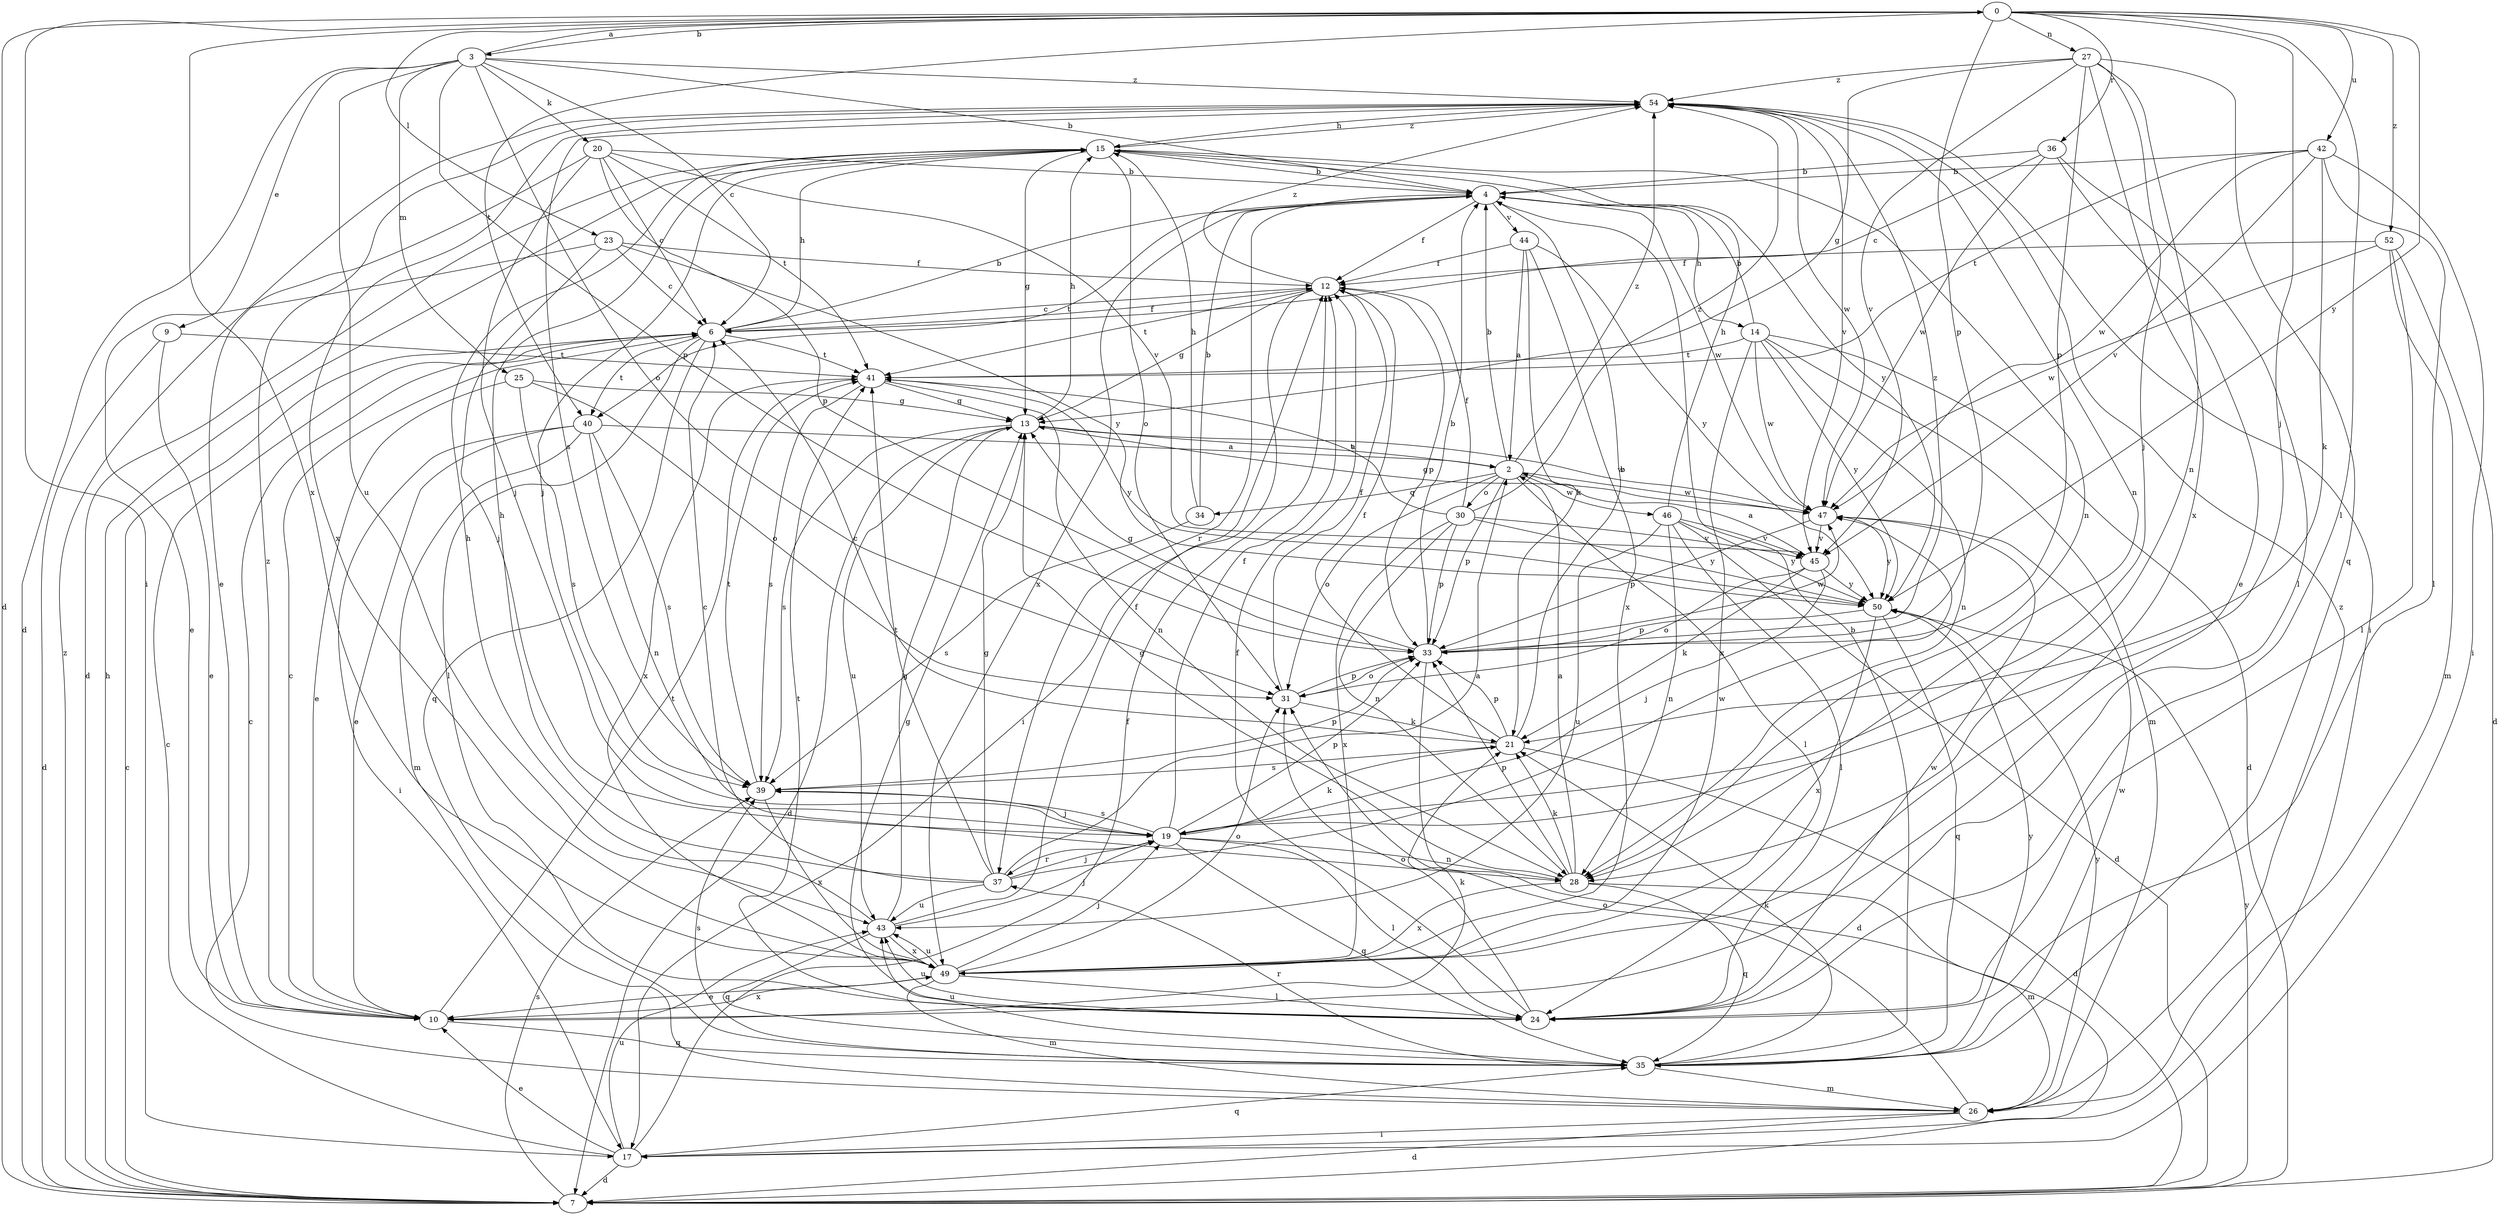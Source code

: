 strict digraph  {
0;
2;
3;
4;
6;
7;
9;
10;
12;
13;
14;
15;
17;
19;
20;
21;
23;
24;
25;
26;
27;
28;
30;
31;
33;
34;
35;
36;
37;
39;
40;
41;
42;
43;
44;
45;
46;
47;
49;
50;
52;
54;
0 -> 3  [label=b];
0 -> 7  [label=d];
0 -> 17  [label=i];
0 -> 19  [label=j];
0 -> 23  [label=l];
0 -> 24  [label=l];
0 -> 27  [label=n];
0 -> 33  [label=p];
0 -> 36  [label=r];
0 -> 40  [label=t];
0 -> 42  [label=u];
0 -> 49  [label=x];
0 -> 50  [label=y];
0 -> 52  [label=z];
2 -> 4  [label=b];
2 -> 24  [label=l];
2 -> 30  [label=o];
2 -> 31  [label=o];
2 -> 33  [label=p];
2 -> 34  [label=q];
2 -> 46  [label=w];
2 -> 47  [label=w];
2 -> 54  [label=z];
3 -> 0  [label=a];
3 -> 4  [label=b];
3 -> 6  [label=c];
3 -> 7  [label=d];
3 -> 9  [label=e];
3 -> 20  [label=k];
3 -> 25  [label=m];
3 -> 31  [label=o];
3 -> 33  [label=p];
3 -> 43  [label=u];
3 -> 54  [label=z];
4 -> 12  [label=f];
4 -> 14  [label=h];
4 -> 37  [label=r];
4 -> 40  [label=t];
4 -> 44  [label=v];
4 -> 47  [label=w];
4 -> 49  [label=x];
6 -> 4  [label=b];
6 -> 12  [label=f];
6 -> 15  [label=h];
6 -> 24  [label=l];
6 -> 35  [label=q];
6 -> 40  [label=t];
6 -> 41  [label=t];
7 -> 6  [label=c];
7 -> 15  [label=h];
7 -> 39  [label=s];
7 -> 50  [label=y];
7 -> 54  [label=z];
9 -> 7  [label=d];
9 -> 10  [label=e];
9 -> 41  [label=t];
10 -> 6  [label=c];
10 -> 21  [label=k];
10 -> 35  [label=q];
10 -> 41  [label=t];
10 -> 49  [label=x];
10 -> 54  [label=z];
12 -> 6  [label=c];
12 -> 13  [label=g];
12 -> 17  [label=i];
12 -> 33  [label=p];
12 -> 41  [label=t];
12 -> 54  [label=z];
13 -> 2  [label=a];
13 -> 7  [label=d];
13 -> 15  [label=h];
13 -> 39  [label=s];
13 -> 43  [label=u];
13 -> 47  [label=w];
14 -> 4  [label=b];
14 -> 7  [label=d];
14 -> 26  [label=m];
14 -> 28  [label=n];
14 -> 41  [label=t];
14 -> 47  [label=w];
14 -> 49  [label=x];
14 -> 50  [label=y];
15 -> 4  [label=b];
15 -> 7  [label=d];
15 -> 13  [label=g];
15 -> 19  [label=j];
15 -> 28  [label=n];
15 -> 31  [label=o];
15 -> 50  [label=y];
15 -> 54  [label=z];
17 -> 6  [label=c];
17 -> 7  [label=d];
17 -> 10  [label=e];
17 -> 12  [label=f];
17 -> 35  [label=q];
17 -> 43  [label=u];
19 -> 12  [label=f];
19 -> 21  [label=k];
19 -> 24  [label=l];
19 -> 28  [label=n];
19 -> 33  [label=p];
19 -> 35  [label=q];
19 -> 37  [label=r];
19 -> 39  [label=s];
20 -> 4  [label=b];
20 -> 6  [label=c];
20 -> 10  [label=e];
20 -> 19  [label=j];
20 -> 33  [label=p];
20 -> 41  [label=t];
20 -> 45  [label=v];
21 -> 4  [label=b];
21 -> 6  [label=c];
21 -> 7  [label=d];
21 -> 12  [label=f];
21 -> 33  [label=p];
21 -> 39  [label=s];
23 -> 6  [label=c];
23 -> 10  [label=e];
23 -> 12  [label=f];
23 -> 19  [label=j];
23 -> 50  [label=y];
24 -> 12  [label=f];
24 -> 13  [label=g];
24 -> 31  [label=o];
24 -> 41  [label=t];
24 -> 43  [label=u];
24 -> 47  [label=w];
25 -> 10  [label=e];
25 -> 13  [label=g];
25 -> 31  [label=o];
25 -> 39  [label=s];
26 -> 6  [label=c];
26 -> 7  [label=d];
26 -> 17  [label=i];
26 -> 31  [label=o];
26 -> 50  [label=y];
26 -> 54  [label=z];
27 -> 13  [label=g];
27 -> 19  [label=j];
27 -> 28  [label=n];
27 -> 33  [label=p];
27 -> 35  [label=q];
27 -> 45  [label=v];
27 -> 49  [label=x];
27 -> 54  [label=z];
28 -> 2  [label=a];
28 -> 13  [label=g];
28 -> 21  [label=k];
28 -> 26  [label=m];
28 -> 33  [label=p];
28 -> 35  [label=q];
28 -> 49  [label=x];
30 -> 12  [label=f];
30 -> 28  [label=n];
30 -> 33  [label=p];
30 -> 41  [label=t];
30 -> 45  [label=v];
30 -> 49  [label=x];
30 -> 50  [label=y];
30 -> 54  [label=z];
31 -> 12  [label=f];
31 -> 21  [label=k];
31 -> 33  [label=p];
33 -> 4  [label=b];
33 -> 7  [label=d];
33 -> 13  [label=g];
33 -> 31  [label=o];
33 -> 47  [label=w];
33 -> 54  [label=z];
34 -> 4  [label=b];
34 -> 15  [label=h];
34 -> 39  [label=s];
35 -> 4  [label=b];
35 -> 21  [label=k];
35 -> 26  [label=m];
35 -> 37  [label=r];
35 -> 39  [label=s];
35 -> 43  [label=u];
35 -> 47  [label=w];
35 -> 50  [label=y];
36 -> 4  [label=b];
36 -> 6  [label=c];
36 -> 10  [label=e];
36 -> 24  [label=l];
36 -> 47  [label=w];
37 -> 2  [label=a];
37 -> 6  [label=c];
37 -> 13  [label=g];
37 -> 15  [label=h];
37 -> 19  [label=j];
37 -> 41  [label=t];
37 -> 43  [label=u];
37 -> 47  [label=w];
39 -> 19  [label=j];
39 -> 33  [label=p];
39 -> 41  [label=t];
39 -> 49  [label=x];
40 -> 2  [label=a];
40 -> 10  [label=e];
40 -> 17  [label=i];
40 -> 26  [label=m];
40 -> 28  [label=n];
40 -> 39  [label=s];
41 -> 13  [label=g];
41 -> 28  [label=n];
41 -> 39  [label=s];
41 -> 49  [label=x];
41 -> 50  [label=y];
42 -> 4  [label=b];
42 -> 17  [label=i];
42 -> 21  [label=k];
42 -> 24  [label=l];
42 -> 41  [label=t];
42 -> 45  [label=v];
42 -> 47  [label=w];
43 -> 12  [label=f];
43 -> 13  [label=g];
43 -> 15  [label=h];
43 -> 19  [label=j];
43 -> 35  [label=q];
43 -> 49  [label=x];
44 -> 2  [label=a];
44 -> 12  [label=f];
44 -> 21  [label=k];
44 -> 49  [label=x];
44 -> 50  [label=y];
45 -> 2  [label=a];
45 -> 19  [label=j];
45 -> 21  [label=k];
45 -> 31  [label=o];
45 -> 50  [label=y];
46 -> 7  [label=d];
46 -> 15  [label=h];
46 -> 24  [label=l];
46 -> 28  [label=n];
46 -> 43  [label=u];
46 -> 45  [label=v];
46 -> 50  [label=y];
47 -> 13  [label=g];
47 -> 33  [label=p];
47 -> 45  [label=v];
47 -> 50  [label=y];
49 -> 10  [label=e];
49 -> 19  [label=j];
49 -> 24  [label=l];
49 -> 26  [label=m];
49 -> 31  [label=o];
49 -> 43  [label=u];
50 -> 33  [label=p];
50 -> 35  [label=q];
50 -> 49  [label=x];
52 -> 7  [label=d];
52 -> 12  [label=f];
52 -> 24  [label=l];
52 -> 26  [label=m];
52 -> 47  [label=w];
54 -> 15  [label=h];
54 -> 17  [label=i];
54 -> 28  [label=n];
54 -> 39  [label=s];
54 -> 45  [label=v];
54 -> 47  [label=w];
54 -> 49  [label=x];
}
